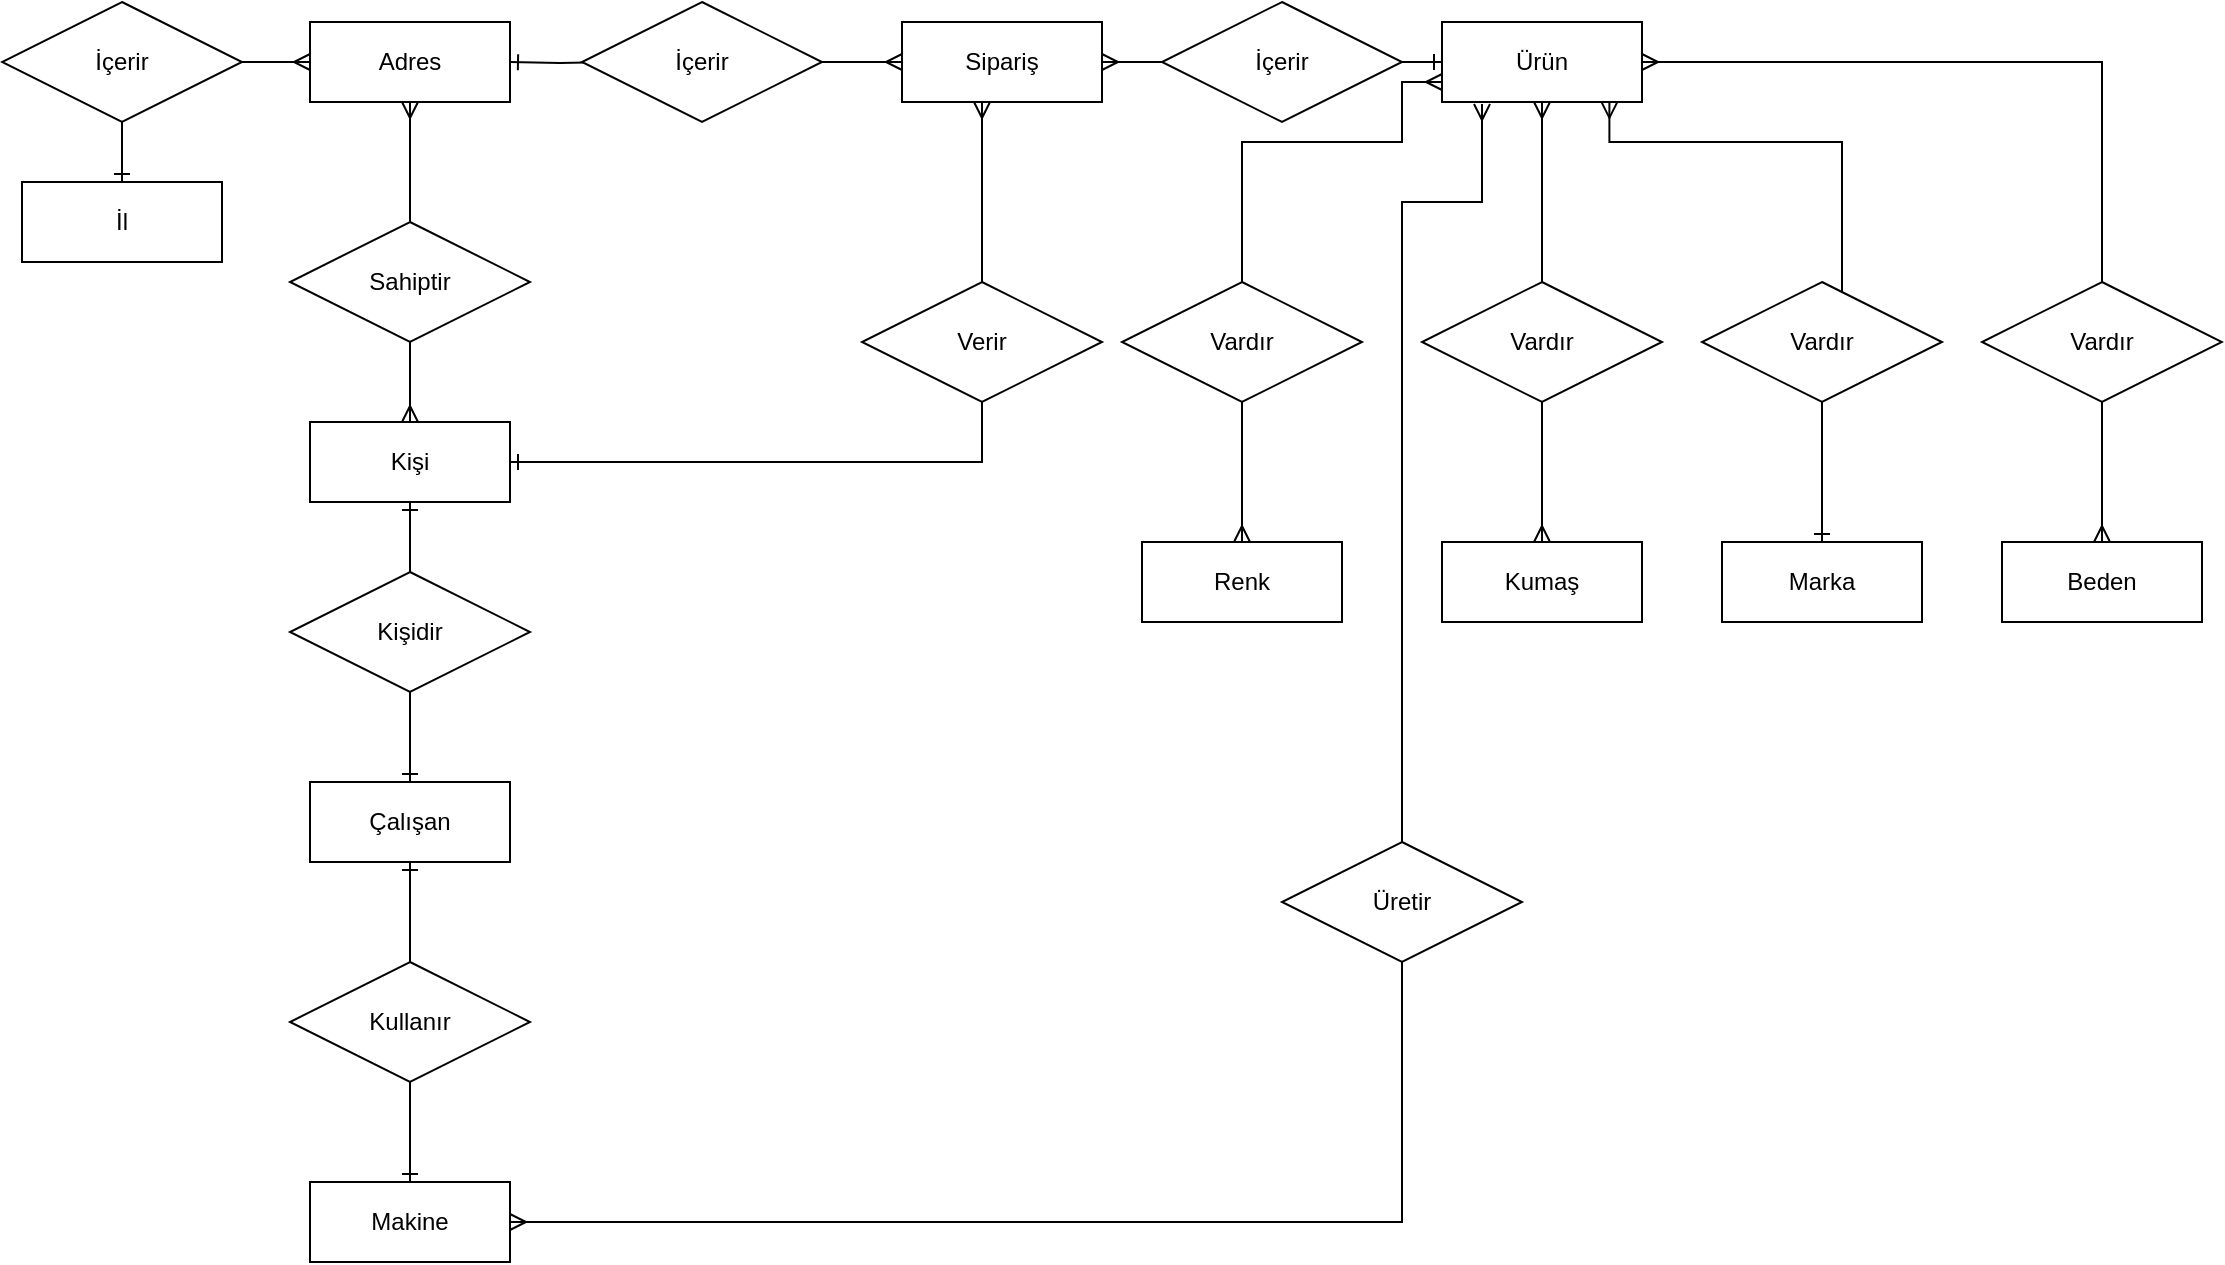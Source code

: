 <mxfile version="14.4.8" type="device"><diagram id="C9XtclRmKUXGA9gTx6Df" name="Page-1"><mxGraphModel dx="1422" dy="791" grid="1" gridSize="10" guides="1" tooltips="1" connect="1" arrows="1" fold="1" page="1" pageScale="1" pageWidth="827" pageHeight="1169" math="0" shadow="0"><root><mxCell id="0"/><mxCell id="1" parent="0"/><mxCell id="ciCbCDIXxVFB4FMidsgc-1" value="&lt;div&gt;Kişi&lt;/div&gt;" style="whiteSpace=wrap;html=1;align=center;" vertex="1" parent="1"><mxGeometry x="164" y="230" width="100" height="40" as="geometry"/></mxCell><mxCell id="ciCbCDIXxVFB4FMidsgc-4" value="Çalışan" style="whiteSpace=wrap;html=1;align=center;" vertex="1" parent="1"><mxGeometry x="164" y="410" width="100" height="40" as="geometry"/></mxCell><mxCell id="ciCbCDIXxVFB4FMidsgc-26" style="orthogonalLoop=1;jettySize=auto;html=1;endArrow=ERone;endFill=1;fontSize=12;rounded=0;strokeWidth=1;entryX=0.5;entryY=0;entryDx=0;entryDy=0;startArrow=none;startFill=0;edgeStyle=orthogonalEdgeStyle;" edge="1" parent="1" source="ciCbCDIXxVFB4FMidsgc-5" target="ciCbCDIXxVFB4FMidsgc-4"><mxGeometry relative="1" as="geometry"><mxPoint x="234" y="340" as="targetPoint"/></mxGeometry></mxCell><mxCell id="ciCbCDIXxVFB4FMidsgc-27" style="edgeStyle=orthogonalEdgeStyle;rounded=0;orthogonalLoop=1;jettySize=auto;html=1;entryX=0.5;entryY=1;entryDx=0;entryDy=0;startFill=0;endArrow=ERone;endFill=1;strokeWidth=1;fontSize=12;" edge="1" parent="1" source="ciCbCDIXxVFB4FMidsgc-5" target="ciCbCDIXxVFB4FMidsgc-1"><mxGeometry relative="1" as="geometry"/></mxCell><mxCell id="ciCbCDIXxVFB4FMidsgc-5" value="&lt;div&gt;Kişidir&lt;/div&gt;" style="shape=rhombus;perimeter=rhombusPerimeter;whiteSpace=wrap;html=1;align=center;" vertex="1" parent="1"><mxGeometry x="154" y="305" width="120" height="60" as="geometry"/></mxCell><mxCell id="ciCbCDIXxVFB4FMidsgc-12" value="Kumaş" style="whiteSpace=wrap;html=1;align=center;" vertex="1" parent="1"><mxGeometry x="730" y="290" width="100" height="40" as="geometry"/></mxCell><mxCell id="ciCbCDIXxVFB4FMidsgc-13" value="&lt;div&gt;Ürün&lt;/div&gt;" style="whiteSpace=wrap;html=1;align=center;" vertex="1" parent="1"><mxGeometry x="730" y="30" width="100" height="40" as="geometry"/></mxCell><mxCell id="ciCbCDIXxVFB4FMidsgc-14" value="&lt;div&gt;Makine&lt;/div&gt;" style="whiteSpace=wrap;html=1;align=center;" vertex="1" parent="1"><mxGeometry x="164" y="610" width="100" height="40" as="geometry"/></mxCell><mxCell id="ciCbCDIXxVFB4FMidsgc-15" value="&lt;div&gt;Adres&lt;/div&gt;" style="whiteSpace=wrap;html=1;align=center;" vertex="1" parent="1"><mxGeometry x="164" y="30" width="100" height="40" as="geometry"/></mxCell><mxCell id="ciCbCDIXxVFB4FMidsgc-16" value="&lt;div&gt;İl&lt;/div&gt;" style="whiteSpace=wrap;html=1;align=center;" vertex="1" parent="1"><mxGeometry x="20" y="110" width="100" height="40" as="geometry"/></mxCell><mxCell id="ciCbCDIXxVFB4FMidsgc-17" value="Renk" style="whiteSpace=wrap;html=1;align=center;" vertex="1" parent="1"><mxGeometry x="580" y="290" width="100" height="40" as="geometry"/></mxCell><mxCell id="ciCbCDIXxVFB4FMidsgc-18" value="Marka" style="whiteSpace=wrap;html=1;align=center;" vertex="1" parent="1"><mxGeometry x="870" y="290" width="100" height="40" as="geometry"/></mxCell><mxCell id="ciCbCDIXxVFB4FMidsgc-30" style="edgeStyle=orthogonalEdgeStyle;rounded=0;orthogonalLoop=1;jettySize=auto;html=1;entryX=0.5;entryY=1;entryDx=0;entryDy=0;startFill=0;endArrow=ERone;endFill=1;strokeWidth=1;fontSize=12;" edge="1" parent="1" source="ciCbCDIXxVFB4FMidsgc-28" target="ciCbCDIXxVFB4FMidsgc-4"><mxGeometry relative="1" as="geometry"/></mxCell><mxCell id="ciCbCDIXxVFB4FMidsgc-31" style="edgeStyle=orthogonalEdgeStyle;rounded=0;orthogonalLoop=1;jettySize=auto;html=1;entryX=0.5;entryY=0;entryDx=0;entryDy=0;startFill=0;endArrow=ERone;endFill=1;strokeWidth=1;fontSize=12;" edge="1" parent="1" source="ciCbCDIXxVFB4FMidsgc-28" target="ciCbCDIXxVFB4FMidsgc-14"><mxGeometry relative="1" as="geometry"/></mxCell><mxCell id="ciCbCDIXxVFB4FMidsgc-28" value="Kullanır" style="shape=rhombus;perimeter=rhombusPerimeter;whiteSpace=wrap;html=1;align=center;fontSize=12;" vertex="1" parent="1"><mxGeometry x="154" y="500" width="120" height="60" as="geometry"/></mxCell><mxCell id="ciCbCDIXxVFB4FMidsgc-34" style="edgeStyle=orthogonalEdgeStyle;rounded=0;orthogonalLoop=1;jettySize=auto;html=1;entryX=0.5;entryY=0;entryDx=0;entryDy=0;startFill=0;endArrow=ERone;endFill=1;strokeWidth=1;fontSize=12;" edge="1" parent="1" source="ciCbCDIXxVFB4FMidsgc-32" target="ciCbCDIXxVFB4FMidsgc-16"><mxGeometry relative="1" as="geometry"/></mxCell><mxCell id="ciCbCDIXxVFB4FMidsgc-36" value="" style="edgeStyle=orthogonalEdgeStyle;rounded=0;orthogonalLoop=1;jettySize=auto;html=1;startFill=0;endArrow=ERmany;endFill=0;strokeWidth=1;fontSize=12;" edge="1" parent="1" source="ciCbCDIXxVFB4FMidsgc-32" target="ciCbCDIXxVFB4FMidsgc-15"><mxGeometry relative="1" as="geometry"/></mxCell><mxCell id="ciCbCDIXxVFB4FMidsgc-32" value="İçerir" style="shape=rhombus;perimeter=rhombusPerimeter;whiteSpace=wrap;html=1;align=center;fontSize=12;" vertex="1" parent="1"><mxGeometry x="10" y="20" width="120" height="60" as="geometry"/></mxCell><mxCell id="ciCbCDIXxVFB4FMidsgc-40" style="edgeStyle=orthogonalEdgeStyle;rounded=0;orthogonalLoop=1;jettySize=auto;html=1;startFill=0;endArrow=ERmany;endFill=0;strokeWidth=1;fontSize=12;entryX=0.5;entryY=0;entryDx=0;entryDy=0;" edge="1" parent="1" source="ciCbCDIXxVFB4FMidsgc-38" target="ciCbCDIXxVFB4FMidsgc-1"><mxGeometry relative="1" as="geometry"><mxPoint x="304" y="150" as="targetPoint"/></mxGeometry></mxCell><mxCell id="ciCbCDIXxVFB4FMidsgc-41" style="edgeStyle=orthogonalEdgeStyle;rounded=0;orthogonalLoop=1;jettySize=auto;html=1;entryX=0.5;entryY=1;entryDx=0;entryDy=0;startFill=0;endArrow=ERmany;endFill=0;strokeWidth=1;fontSize=12;" edge="1" parent="1" source="ciCbCDIXxVFB4FMidsgc-38" target="ciCbCDIXxVFB4FMidsgc-15"><mxGeometry relative="1" as="geometry"/></mxCell><mxCell id="ciCbCDIXxVFB4FMidsgc-38" value="Sahiptir" style="shape=rhombus;perimeter=rhombusPerimeter;whiteSpace=wrap;html=1;align=center;" vertex="1" parent="1"><mxGeometry x="154" y="130" width="120" height="60" as="geometry"/></mxCell><mxCell id="ciCbCDIXxVFB4FMidsgc-42" value="Sipariş" style="whiteSpace=wrap;html=1;align=center;" vertex="1" parent="1"><mxGeometry x="460" y="30" width="100" height="40" as="geometry"/></mxCell><mxCell id="ciCbCDIXxVFB4FMidsgc-45" style="edgeStyle=orthogonalEdgeStyle;rounded=0;orthogonalLoop=1;jettySize=auto;html=1;entryX=0;entryY=0.5;entryDx=0;entryDy=0;startFill=0;endArrow=ERmany;endFill=0;strokeWidth=1;fontSize=12;exitX=1;exitY=0.5;exitDx=0;exitDy=0;" edge="1" parent="1" source="ciCbCDIXxVFB4FMidsgc-44" target="ciCbCDIXxVFB4FMidsgc-42"><mxGeometry relative="1" as="geometry"><mxPoint x="434" y="50" as="sourcePoint"/></mxGeometry></mxCell><mxCell id="ciCbCDIXxVFB4FMidsgc-46" style="edgeStyle=orthogonalEdgeStyle;rounded=0;orthogonalLoop=1;jettySize=auto;html=1;entryX=1;entryY=0.5;entryDx=0;entryDy=0;startFill=0;endArrow=ERone;endFill=0;strokeWidth=1;fontSize=12;" edge="1" parent="1" target="ciCbCDIXxVFB4FMidsgc-15"><mxGeometry relative="1" as="geometry"><mxPoint x="314" y="50" as="sourcePoint"/></mxGeometry></mxCell><mxCell id="ciCbCDIXxVFB4FMidsgc-44" value="İçerir" style="shape=rhombus;perimeter=rhombusPerimeter;whiteSpace=wrap;html=1;align=center;fontSize=12;" vertex="1" parent="1"><mxGeometry x="300" y="20" width="120" height="60" as="geometry"/></mxCell><mxCell id="ciCbCDIXxVFB4FMidsgc-49" style="edgeStyle=orthogonalEdgeStyle;rounded=0;orthogonalLoop=1;jettySize=auto;html=1;entryX=1;entryY=0.5;entryDx=0;entryDy=0;startFill=0;endArrow=ERmany;endFill=0;strokeWidth=1;fontSize=12;" edge="1" parent="1" source="ciCbCDIXxVFB4FMidsgc-48" target="ciCbCDIXxVFB4FMidsgc-42"><mxGeometry relative="1" as="geometry"/></mxCell><mxCell id="ciCbCDIXxVFB4FMidsgc-50" style="edgeStyle=orthogonalEdgeStyle;rounded=0;orthogonalLoop=1;jettySize=auto;html=1;entryX=0;entryY=0.5;entryDx=0;entryDy=0;startFill=0;endArrow=ERone;endFill=0;strokeWidth=1;fontSize=12;exitX=1;exitY=0.5;exitDx=0;exitDy=0;" edge="1" parent="1" source="ciCbCDIXxVFB4FMidsgc-48" target="ciCbCDIXxVFB4FMidsgc-13"><mxGeometry relative="1" as="geometry"/></mxCell><mxCell id="ciCbCDIXxVFB4FMidsgc-48" value="İçerir" style="shape=rhombus;perimeter=rhombusPerimeter;whiteSpace=wrap;html=1;align=center;fontSize=12;" vertex="1" parent="1"><mxGeometry x="590" y="20" width="120" height="60" as="geometry"/></mxCell><mxCell id="ciCbCDIXxVFB4FMidsgc-53" style="edgeStyle=orthogonalEdgeStyle;rounded=0;orthogonalLoop=1;jettySize=auto;html=1;exitX=0.5;exitY=1;exitDx=0;exitDy=0;startFill=0;endArrow=ERmany;endFill=0;strokeWidth=1;fontSize=12;" edge="1" parent="1" source="ciCbCDIXxVFB4FMidsgc-42" target="ciCbCDIXxVFB4FMidsgc-42"><mxGeometry relative="1" as="geometry"/></mxCell><mxCell id="ciCbCDIXxVFB4FMidsgc-59" style="edgeStyle=orthogonalEdgeStyle;rounded=0;orthogonalLoop=1;jettySize=auto;html=1;entryX=0.5;entryY=0;entryDx=0;entryDy=0;startFill=0;endArrow=ERmany;endFill=0;strokeWidth=1;fontSize=12;" edge="1" parent="1" source="ciCbCDIXxVFB4FMidsgc-54" target="ciCbCDIXxVFB4FMidsgc-12"><mxGeometry relative="1" as="geometry"/></mxCell><mxCell id="ciCbCDIXxVFB4FMidsgc-65" style="edgeStyle=orthogonalEdgeStyle;rounded=0;orthogonalLoop=1;jettySize=auto;html=1;entryX=0.5;entryY=1;entryDx=0;entryDy=0;startFill=0;endArrow=ERmany;endFill=0;strokeWidth=1;fontSize=12;" edge="1" parent="1" source="ciCbCDIXxVFB4FMidsgc-54" target="ciCbCDIXxVFB4FMidsgc-13"><mxGeometry relative="1" as="geometry"/></mxCell><mxCell id="ciCbCDIXxVFB4FMidsgc-54" value="Vardır" style="shape=rhombus;perimeter=rhombusPerimeter;whiteSpace=wrap;html=1;align=center;fontSize=12;" vertex="1" parent="1"><mxGeometry x="720" y="160" width="120" height="60" as="geometry"/></mxCell><mxCell id="ciCbCDIXxVFB4FMidsgc-61" style="edgeStyle=orthogonalEdgeStyle;rounded=0;orthogonalLoop=1;jettySize=auto;html=1;entryX=0.5;entryY=0;entryDx=0;entryDy=0;startFill=0;endArrow=ERmany;endFill=0;strokeWidth=1;fontSize=12;" edge="1" parent="1" source="ciCbCDIXxVFB4FMidsgc-57" target="ciCbCDIXxVFB4FMidsgc-17"><mxGeometry relative="1" as="geometry"/></mxCell><mxCell id="ciCbCDIXxVFB4FMidsgc-67" style="edgeStyle=orthogonalEdgeStyle;orthogonalLoop=1;jettySize=auto;html=1;startFill=0;endArrow=ERmany;endFill=0;strokeWidth=1;fontSize=12;rounded=0;entryX=0;entryY=0.75;entryDx=0;entryDy=0;" edge="1" parent="1" source="ciCbCDIXxVFB4FMidsgc-57" target="ciCbCDIXxVFB4FMidsgc-13"><mxGeometry relative="1" as="geometry"><mxPoint x="720" y="60" as="targetPoint"/><Array as="points"><mxPoint x="630" y="90"/><mxPoint x="710" y="90"/><mxPoint x="710" y="60"/></Array></mxGeometry></mxCell><mxCell id="ciCbCDIXxVFB4FMidsgc-57" value="Vardır" style="shape=rhombus;perimeter=rhombusPerimeter;whiteSpace=wrap;html=1;align=center;fontSize=12;" vertex="1" parent="1"><mxGeometry x="570" y="160" width="120" height="60" as="geometry"/></mxCell><mxCell id="ciCbCDIXxVFB4FMidsgc-60" style="edgeStyle=orthogonalEdgeStyle;rounded=0;orthogonalLoop=1;jettySize=auto;html=1;entryX=0.5;entryY=0;entryDx=0;entryDy=0;startFill=0;endArrow=ERone;endFill=0;strokeWidth=1;fontSize=12;" edge="1" parent="1" source="ciCbCDIXxVFB4FMidsgc-58" target="ciCbCDIXxVFB4FMidsgc-18"><mxGeometry relative="1" as="geometry"/></mxCell><mxCell id="ciCbCDIXxVFB4FMidsgc-64" style="edgeStyle=orthogonalEdgeStyle;rounded=0;orthogonalLoop=1;jettySize=auto;html=1;startFill=0;endArrow=ERmany;endFill=0;strokeWidth=1;fontSize=12;entryX=0.837;entryY=0.998;entryDx=0;entryDy=0;entryPerimeter=0;" edge="1" parent="1" source="ciCbCDIXxVFB4FMidsgc-58" target="ciCbCDIXxVFB4FMidsgc-13"><mxGeometry relative="1" as="geometry"><mxPoint x="830" y="60" as="targetPoint"/><Array as="points"><mxPoint x="930" y="90"/><mxPoint x="814" y="90"/></Array></mxGeometry></mxCell><mxCell id="ciCbCDIXxVFB4FMidsgc-58" value="Vardır" style="shape=rhombus;perimeter=rhombusPerimeter;whiteSpace=wrap;html=1;align=center;fontSize=12;" vertex="1" parent="1"><mxGeometry x="860" y="160" width="120" height="60" as="geometry"/></mxCell><mxCell id="ciCbCDIXxVFB4FMidsgc-70" style="edgeStyle=orthogonalEdgeStyle;rounded=0;orthogonalLoop=1;jettySize=auto;html=1;startFill=0;endArrow=ERmany;endFill=0;strokeWidth=1;fontSize=12;" edge="1" parent="1" source="ciCbCDIXxVFB4FMidsgc-69" target="ciCbCDIXxVFB4FMidsgc-14"><mxGeometry relative="1" as="geometry"><mxPoint x="280" y="620" as="targetPoint"/><Array as="points"><mxPoint x="710" y="630"/></Array></mxGeometry></mxCell><mxCell id="ciCbCDIXxVFB4FMidsgc-71" style="edgeStyle=orthogonalEdgeStyle;rounded=0;orthogonalLoop=1;jettySize=auto;html=1;startFill=0;endArrow=ERmany;endFill=0;strokeWidth=1;fontSize=12;" edge="1" parent="1" source="ciCbCDIXxVFB4FMidsgc-69"><mxGeometry relative="1" as="geometry"><mxPoint x="750" y="71" as="targetPoint"/><Array as="points"><mxPoint x="710" y="120"/><mxPoint x="750" y="120"/></Array></mxGeometry></mxCell><mxCell id="ciCbCDIXxVFB4FMidsgc-69" value="Üretir" style="shape=rhombus;perimeter=rhombusPerimeter;whiteSpace=wrap;html=1;align=center;fontSize=12;" vertex="1" parent="1"><mxGeometry x="650" y="440" width="120" height="60" as="geometry"/></mxCell><mxCell id="ciCbCDIXxVFB4FMidsgc-74" style="edgeStyle=orthogonalEdgeStyle;orthogonalLoop=1;jettySize=auto;html=1;startFill=0;endArrow=ERmany;endFill=0;strokeWidth=1;fontSize=12;rounded=0;" edge="1" parent="1" source="ciCbCDIXxVFB4FMidsgc-72"><mxGeometry relative="1" as="geometry"><mxPoint x="500" y="70" as="targetPoint"/><Array as="points"><mxPoint x="500" y="70"/></Array></mxGeometry></mxCell><mxCell id="ciCbCDIXxVFB4FMidsgc-75" style="edgeStyle=orthogonalEdgeStyle;rounded=0;orthogonalLoop=1;jettySize=auto;html=1;startFill=0;endArrow=ERone;endFill=0;strokeWidth=1;fontSize=12;entryX=1;entryY=0.5;entryDx=0;entryDy=0;" edge="1" parent="1" source="ciCbCDIXxVFB4FMidsgc-72" target="ciCbCDIXxVFB4FMidsgc-1"><mxGeometry relative="1" as="geometry"><mxPoint x="290" y="245" as="targetPoint"/><Array as="points"><mxPoint x="500" y="250"/></Array></mxGeometry></mxCell><mxCell id="ciCbCDIXxVFB4FMidsgc-72" value="Verir" style="shape=rhombus;perimeter=rhombusPerimeter;whiteSpace=wrap;html=1;align=center;" vertex="1" parent="1"><mxGeometry x="440" y="160" width="120" height="60" as="geometry"/></mxCell><mxCell id="ciCbCDIXxVFB4FMidsgc-76" value="Beden" style="whiteSpace=wrap;html=1;align=center;" vertex="1" parent="1"><mxGeometry x="1010" y="290" width="100" height="40" as="geometry"/></mxCell><mxCell id="ciCbCDIXxVFB4FMidsgc-79" style="edgeStyle=orthogonalEdgeStyle;rounded=0;orthogonalLoop=1;jettySize=auto;html=1;entryX=0.5;entryY=0;entryDx=0;entryDy=0;startFill=0;endArrow=ERmany;endFill=0;strokeColor=#000000;strokeWidth=1;fontSize=12;" edge="1" parent="1" source="ciCbCDIXxVFB4FMidsgc-77" target="ciCbCDIXxVFB4FMidsgc-76"><mxGeometry relative="1" as="geometry"/></mxCell><mxCell id="ciCbCDIXxVFB4FMidsgc-80" style="edgeStyle=orthogonalEdgeStyle;rounded=0;orthogonalLoop=1;jettySize=auto;html=1;startFill=0;endArrow=ERmany;endFill=0;strokeColor=#000000;strokeWidth=1;fontSize=12;entryX=1;entryY=0.5;entryDx=0;entryDy=0;" edge="1" parent="1" source="ciCbCDIXxVFB4FMidsgc-77" target="ciCbCDIXxVFB4FMidsgc-13"><mxGeometry relative="1" as="geometry"><mxPoint x="860" y="40" as="targetPoint"/><Array as="points"><mxPoint x="1060" y="50"/></Array></mxGeometry></mxCell><mxCell id="ciCbCDIXxVFB4FMidsgc-77" value="Vardır" style="shape=rhombus;perimeter=rhombusPerimeter;whiteSpace=wrap;html=1;align=center;fontSize=12;" vertex="1" parent="1"><mxGeometry x="1000" y="160" width="120" height="60" as="geometry"/></mxCell></root></mxGraphModel></diagram></mxfile>